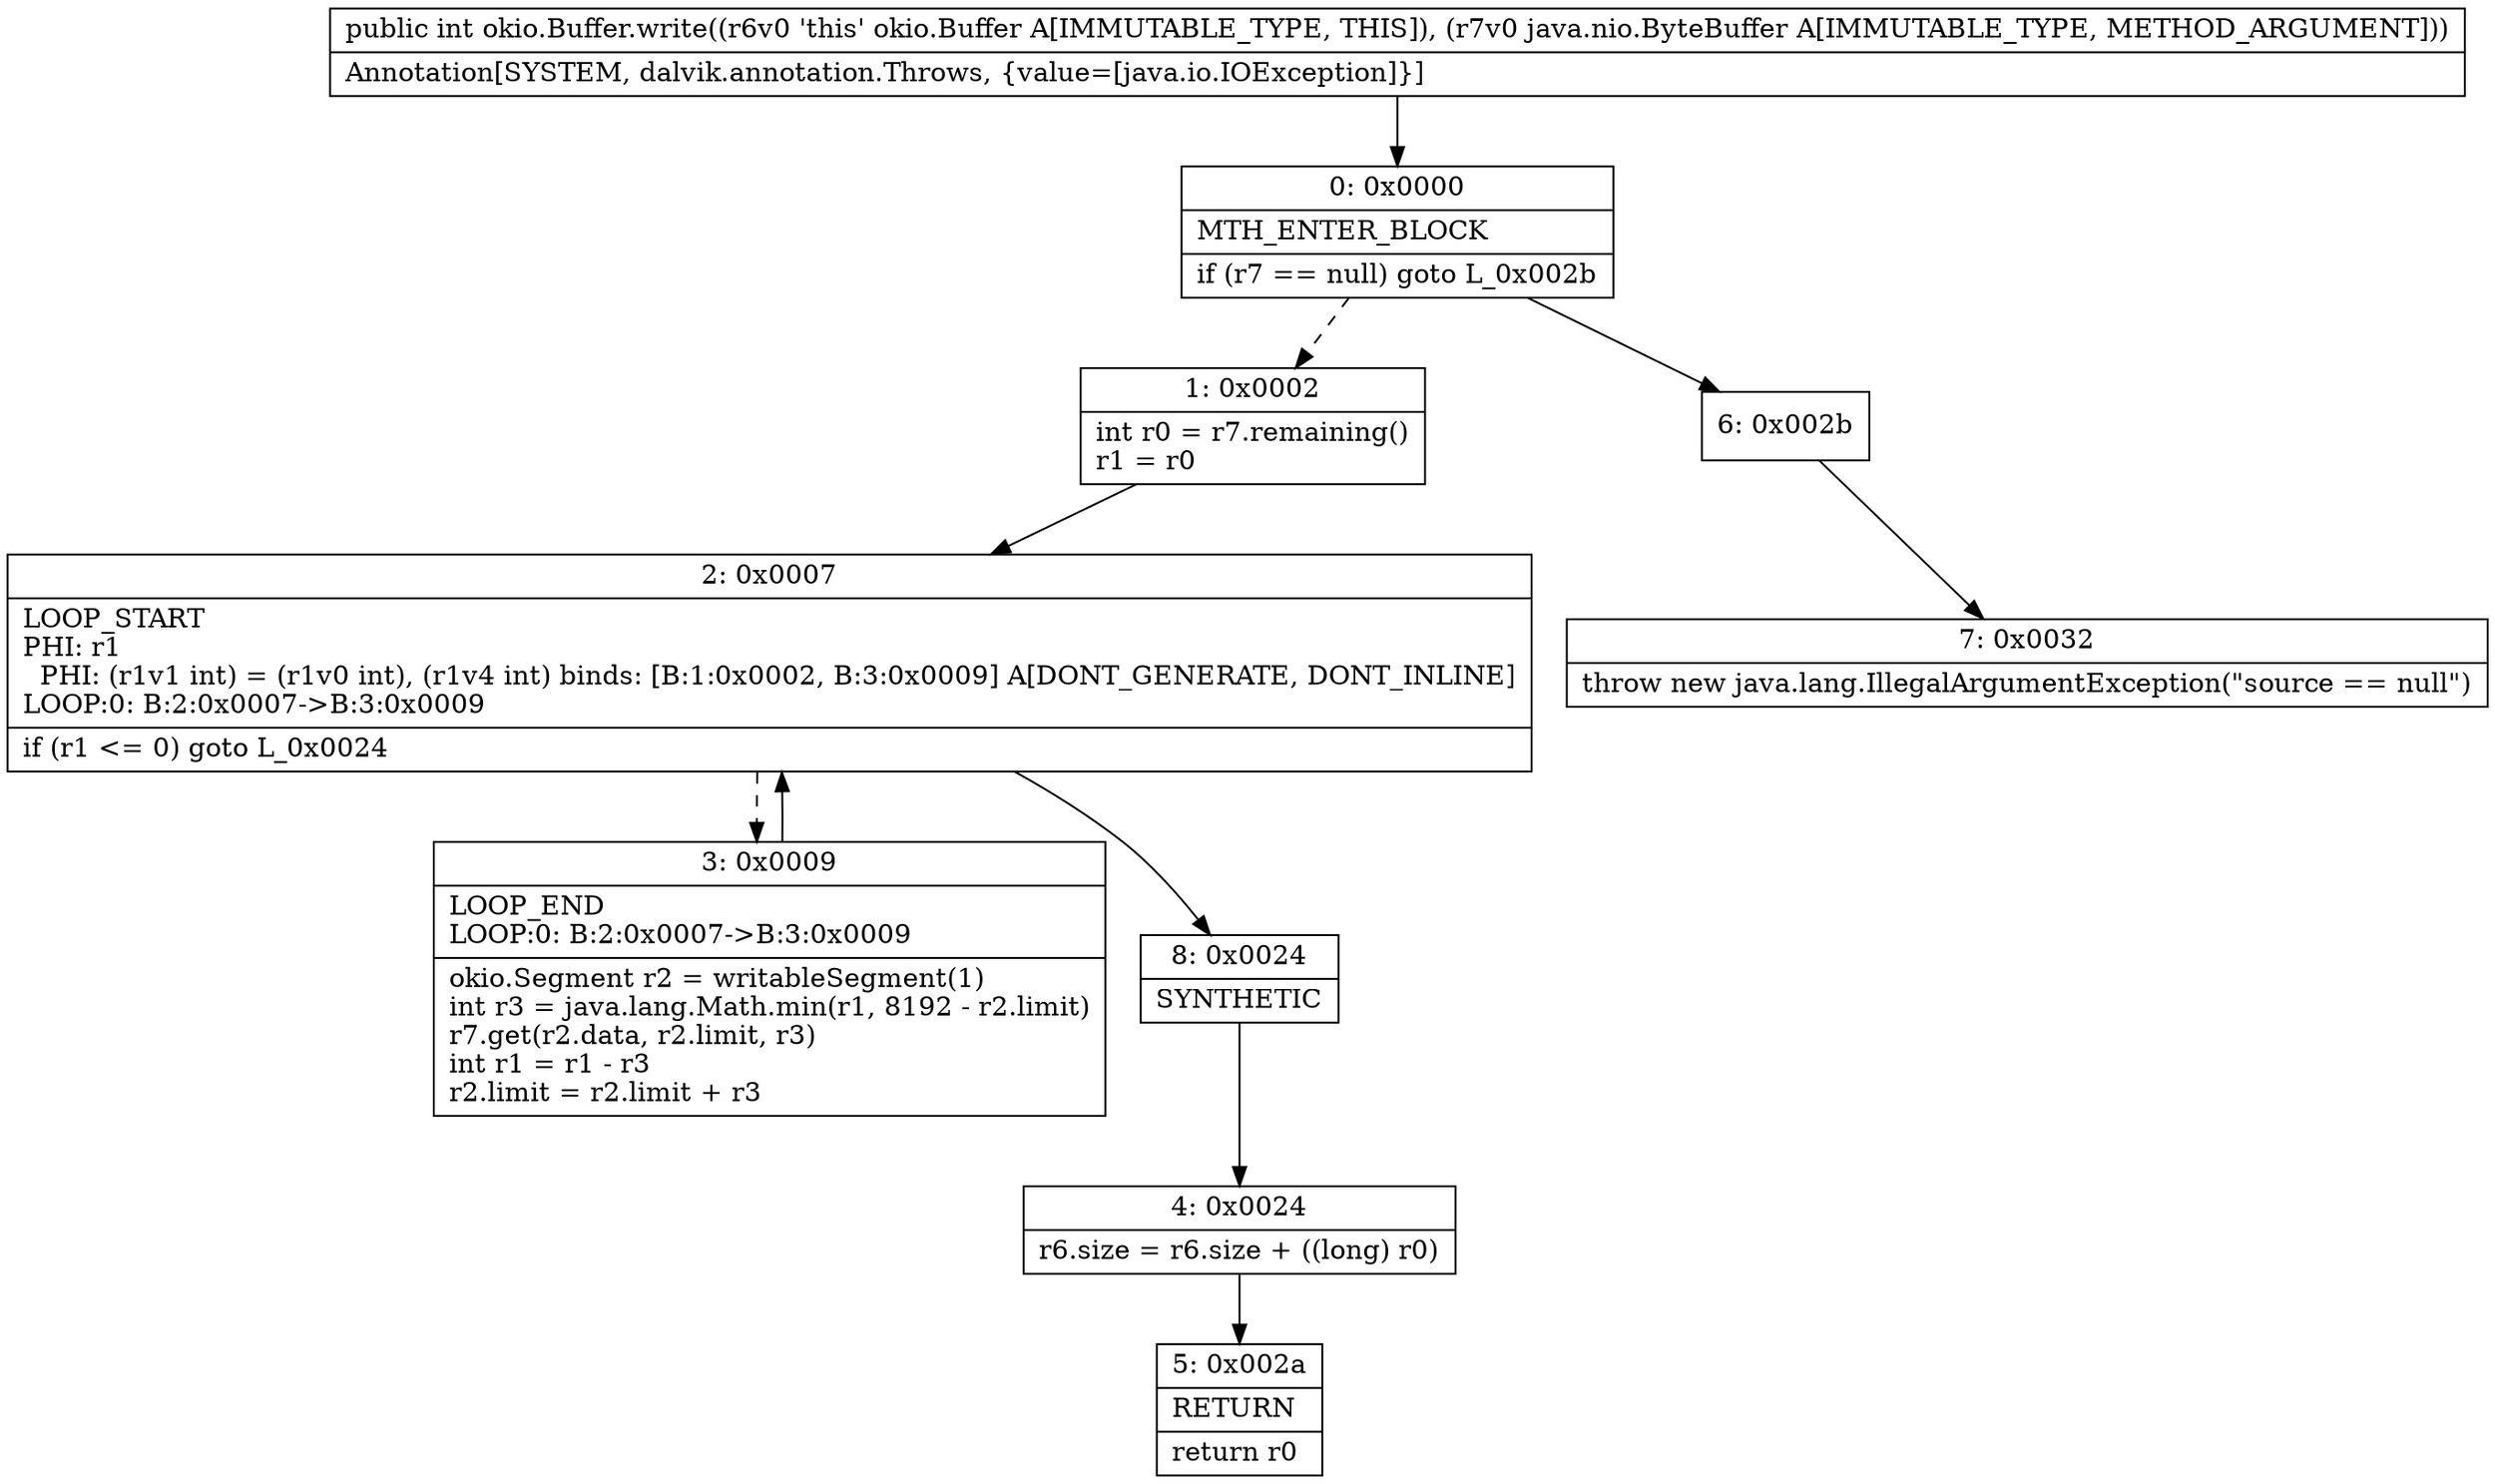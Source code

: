 digraph "CFG forokio.Buffer.write(Ljava\/nio\/ByteBuffer;)I" {
Node_0 [shape=record,label="{0\:\ 0x0000|MTH_ENTER_BLOCK\l|if (r7 == null) goto L_0x002b\l}"];
Node_1 [shape=record,label="{1\:\ 0x0002|int r0 = r7.remaining()\lr1 = r0\l}"];
Node_2 [shape=record,label="{2\:\ 0x0007|LOOP_START\lPHI: r1 \l  PHI: (r1v1 int) = (r1v0 int), (r1v4 int) binds: [B:1:0x0002, B:3:0x0009] A[DONT_GENERATE, DONT_INLINE]\lLOOP:0: B:2:0x0007\-\>B:3:0x0009\l|if (r1 \<= 0) goto L_0x0024\l}"];
Node_3 [shape=record,label="{3\:\ 0x0009|LOOP_END\lLOOP:0: B:2:0x0007\-\>B:3:0x0009\l|okio.Segment r2 = writableSegment(1)\lint r3 = java.lang.Math.min(r1, 8192 \- r2.limit)\lr7.get(r2.data, r2.limit, r3)\lint r1 = r1 \- r3\lr2.limit = r2.limit + r3\l}"];
Node_4 [shape=record,label="{4\:\ 0x0024|r6.size = r6.size + ((long) r0)\l}"];
Node_5 [shape=record,label="{5\:\ 0x002a|RETURN\l|return r0\l}"];
Node_6 [shape=record,label="{6\:\ 0x002b}"];
Node_7 [shape=record,label="{7\:\ 0x0032|throw new java.lang.IllegalArgumentException(\"source == null\")\l}"];
Node_8 [shape=record,label="{8\:\ 0x0024|SYNTHETIC\l}"];
MethodNode[shape=record,label="{public int okio.Buffer.write((r6v0 'this' okio.Buffer A[IMMUTABLE_TYPE, THIS]), (r7v0 java.nio.ByteBuffer A[IMMUTABLE_TYPE, METHOD_ARGUMENT]))  | Annotation[SYSTEM, dalvik.annotation.Throws, \{value=[java.io.IOException]\}]\l}"];
MethodNode -> Node_0;
Node_0 -> Node_1[style=dashed];
Node_0 -> Node_6;
Node_1 -> Node_2;
Node_2 -> Node_3[style=dashed];
Node_2 -> Node_8;
Node_3 -> Node_2;
Node_4 -> Node_5;
Node_6 -> Node_7;
Node_8 -> Node_4;
}

